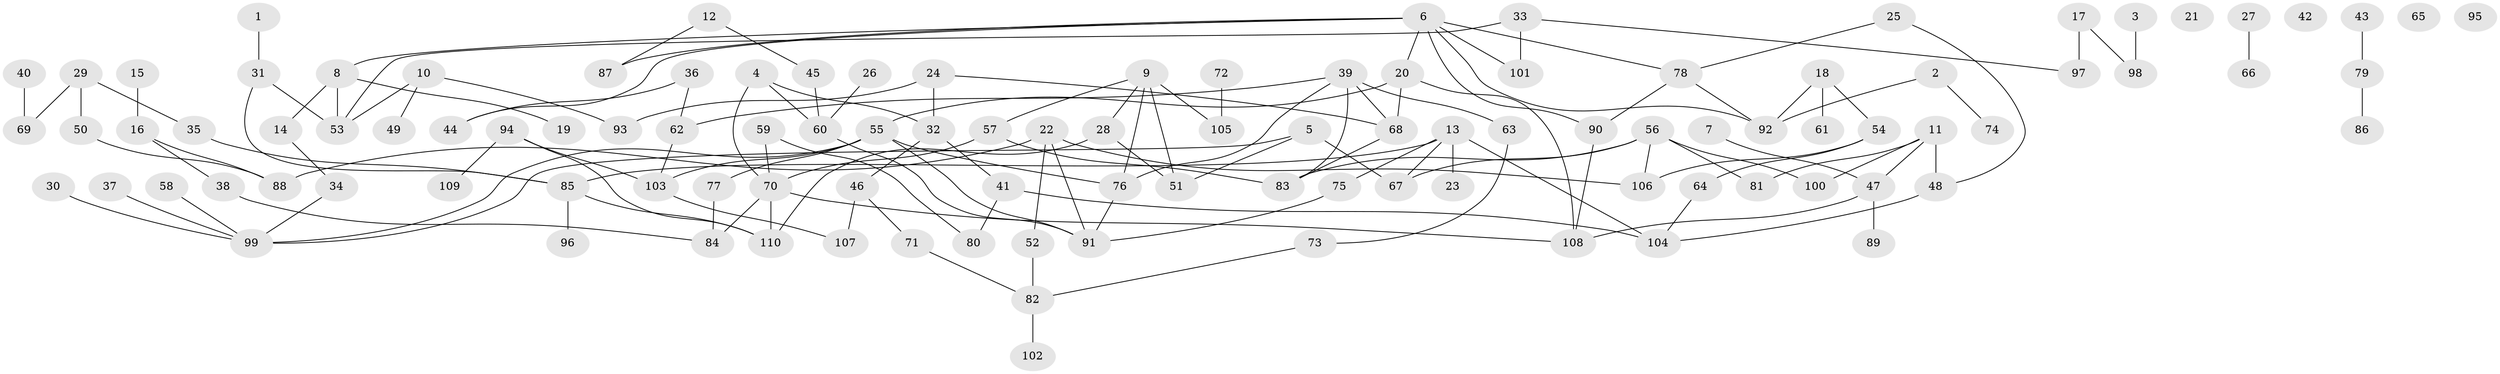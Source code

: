 // coarse degree distribution, {8: 0.0136986301369863, 3: 0.1917808219178082, 7: 0.0410958904109589, 1: 0.1780821917808219, 6: 0.0273972602739726, 2: 0.3150684931506849, 5: 0.0821917808219178, 4: 0.1506849315068493}
// Generated by graph-tools (version 1.1) at 2025/48/03/04/25 22:48:15]
// undirected, 110 vertices, 142 edges
graph export_dot {
  node [color=gray90,style=filled];
  1;
  2;
  3;
  4;
  5;
  6;
  7;
  8;
  9;
  10;
  11;
  12;
  13;
  14;
  15;
  16;
  17;
  18;
  19;
  20;
  21;
  22;
  23;
  24;
  25;
  26;
  27;
  28;
  29;
  30;
  31;
  32;
  33;
  34;
  35;
  36;
  37;
  38;
  39;
  40;
  41;
  42;
  43;
  44;
  45;
  46;
  47;
  48;
  49;
  50;
  51;
  52;
  53;
  54;
  55;
  56;
  57;
  58;
  59;
  60;
  61;
  62;
  63;
  64;
  65;
  66;
  67;
  68;
  69;
  70;
  71;
  72;
  73;
  74;
  75;
  76;
  77;
  78;
  79;
  80;
  81;
  82;
  83;
  84;
  85;
  86;
  87;
  88;
  89;
  90;
  91;
  92;
  93;
  94;
  95;
  96;
  97;
  98;
  99;
  100;
  101;
  102;
  103;
  104;
  105;
  106;
  107;
  108;
  109;
  110;
  1 -- 31;
  2 -- 74;
  2 -- 92;
  3 -- 98;
  4 -- 32;
  4 -- 60;
  4 -- 70;
  5 -- 51;
  5 -- 67;
  5 -- 99;
  6 -- 8;
  6 -- 20;
  6 -- 44;
  6 -- 78;
  6 -- 87;
  6 -- 90;
  6 -- 92;
  6 -- 101;
  7 -- 47;
  8 -- 14;
  8 -- 19;
  8 -- 53;
  9 -- 28;
  9 -- 51;
  9 -- 57;
  9 -- 76;
  9 -- 105;
  10 -- 49;
  10 -- 53;
  10 -- 93;
  11 -- 47;
  11 -- 48;
  11 -- 81;
  11 -- 100;
  12 -- 45;
  12 -- 87;
  13 -- 23;
  13 -- 67;
  13 -- 75;
  13 -- 85;
  13 -- 104;
  14 -- 34;
  15 -- 16;
  16 -- 38;
  16 -- 88;
  17 -- 97;
  17 -- 98;
  18 -- 54;
  18 -- 61;
  18 -- 92;
  20 -- 55;
  20 -- 68;
  20 -- 108;
  22 -- 52;
  22 -- 88;
  22 -- 91;
  22 -- 106;
  24 -- 32;
  24 -- 68;
  24 -- 93;
  25 -- 48;
  25 -- 78;
  26 -- 60;
  27 -- 66;
  28 -- 51;
  28 -- 110;
  29 -- 35;
  29 -- 50;
  29 -- 69;
  30 -- 99;
  31 -- 53;
  31 -- 85;
  32 -- 41;
  32 -- 46;
  33 -- 53;
  33 -- 97;
  33 -- 101;
  34 -- 99;
  35 -- 85;
  36 -- 44;
  36 -- 62;
  37 -- 99;
  38 -- 84;
  39 -- 62;
  39 -- 63;
  39 -- 68;
  39 -- 76;
  39 -- 83;
  40 -- 69;
  41 -- 80;
  41 -- 104;
  43 -- 79;
  45 -- 60;
  46 -- 71;
  46 -- 107;
  47 -- 89;
  47 -- 108;
  48 -- 104;
  50 -- 88;
  52 -- 82;
  54 -- 64;
  54 -- 106;
  55 -- 76;
  55 -- 77;
  55 -- 91;
  55 -- 99;
  55 -- 103;
  56 -- 67;
  56 -- 81;
  56 -- 83;
  56 -- 100;
  56 -- 106;
  57 -- 70;
  57 -- 83;
  58 -- 99;
  59 -- 70;
  59 -- 80;
  60 -- 91;
  62 -- 103;
  63 -- 73;
  64 -- 104;
  68 -- 83;
  70 -- 84;
  70 -- 108;
  70 -- 110;
  71 -- 82;
  72 -- 105;
  73 -- 82;
  75 -- 91;
  76 -- 91;
  77 -- 84;
  78 -- 90;
  78 -- 92;
  79 -- 86;
  82 -- 102;
  85 -- 96;
  85 -- 110;
  90 -- 108;
  94 -- 103;
  94 -- 109;
  94 -- 110;
  103 -- 107;
}
